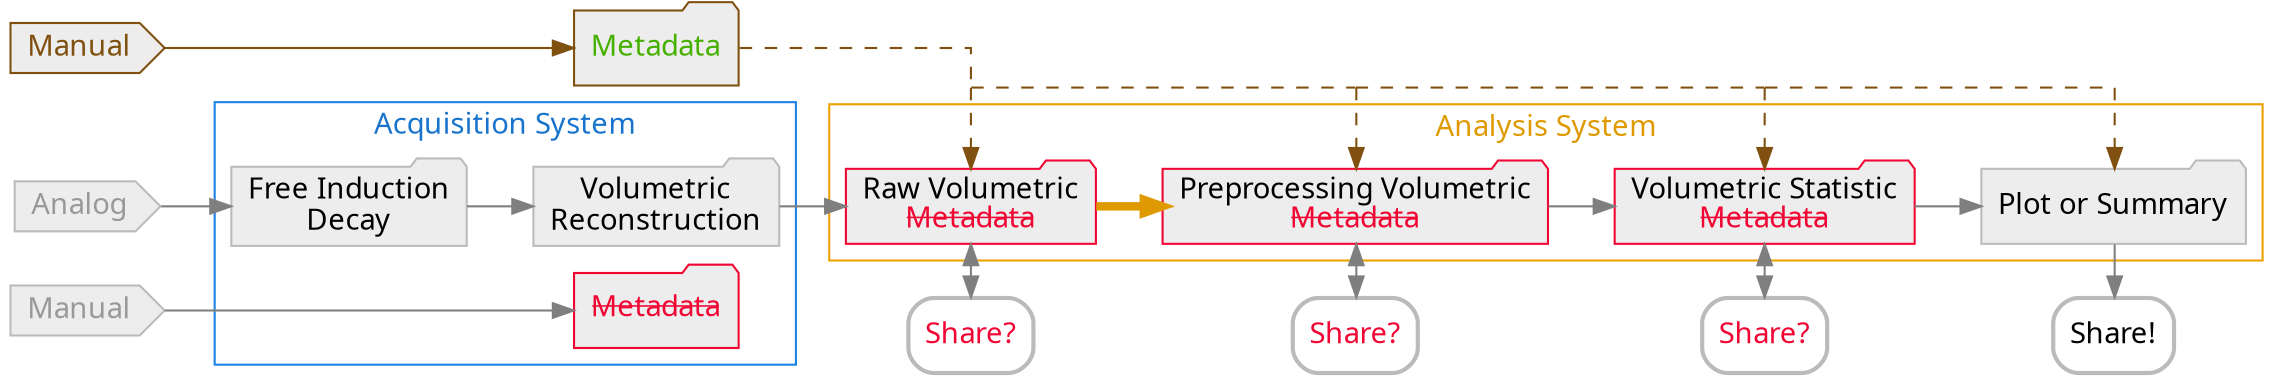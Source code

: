 digraph graphname {
    newrank = true;
    size="26,12";
    rankdir="LR";
    graph [splines=ortho, fontname="sans", pad="0.07", nodesep="0.175", ranksep="0.45"];
    node [fontname = "sans", style=filled];
    edge [fontname = "sans", color=gray50];
    d_[label=<<FONT COLOR="#F00533">Share?</FONT>>, style="bold, rounded", color="#BBBBBB", shape="box"];
    e_[label=<<FONT COLOR="#F00533">Share?</FONT>>, style="bold, rounded", color="#BBBBBB", shape="box"];
    f_[label=<<FONT COLOR="#F00533">Share?</FONT>>, style="bold, rounded", color="#BBBBBB", shape="box"];
    g_[label="Share!", style="bold, rounded", color="#BBBBBB", shape="box"];
    a[label="Analog  ", shape=cds, color="#BBBBBB", fillcolor=grey93, fontcolor="#999998"];
    b[label="Free Induction\nDecay", shape=folder, color="#BBBBBB", fillcolor=grey93];
    c[label="Volumetric\nReconstruction", shape=folder, color="#BBBBBB", fillcolor=grey93];
    d[label=<Raw Volumetric<BR/><FONT COLOR="#F00533"><s>Metadata</s></FONT>>, shape=folder, color="#F00533", fillcolor=grey93];
    e[label=<Preprocessing Volumetric<BR/><FONT COLOR="#F00533"><s>Metadata</s></FONT>>, shape=folder, color="#F00533", fillcolor=grey93];
    f[label=<Volumetric Statistic<BR/><FONT COLOR="#F00533"><s>Metadata</s></FONT>>, shape=folder, color="#F00533", fillcolor=grey93];
    g[label="Plot or Summary", shape=folder, color="#BBBBBB", fillcolor=grey93];
    m0[label="Manual  ", shape=cds, color="#BBBBBB", fillcolor=grey93, fontcolor="#999998"];
    m1[label=<<FONT COLOR="#F00533"><s>Metadata</s></FONT>>, shape=folder, color="#F00533", fillcolor=grey93];
    m_bad[
        label=<<FONT COLOR="#45B000">Metadata</FONT>>,
        shape=folder, color="#805010", fillcolor=grey93,
        ];
    m0_bad[label="Manual  ", shape=cds, color="#805010", fillcolor=grey93, fontcolor="#805010"];
    d_branch[label = "d_branch", style = invis, shape=point, width=.0]
    e_branch[label = "e_branch", style = invis, shape=point, width=.0]
    f_branch[label = "f_branch", style = invis, shape=point, width=.0]
    g_branch[label = "g_branch", style = invis, shape=point, width=.0]
    
    m0 -> m1 ;
    m0_bad -> m_bad[color="#805010"];
    m_bad:e -> d_branch[color="#805010", arrowhead=none, style=dashed];
    d_branch -> d:n[color="#805010", style=dashed];
    d_branch -> e_branch[color="#805010", arrowhead=none, style=dashed];
    e_branch -> e:n[color="#805010", style=dashed];
    e_branch -> f_branch[color="#805010", arrowhead=none, style=dashed];
    f_branch -> f:n[color="#805010", style=dashed];
    f_branch -> g_branch[color="#805010", arrowhead=none, style=dashed];
    g_branch -> g:n[color="#805010", style=dashed];
    a -> b ;
    subgraph cluster1 {
        b -> c ;
        m1;
        label = "Acquisition System";
        fontcolor = "#1873cc";
        color = "#1b81e5";
    }
    c -> d:w ;
    subgraph cluster2 {
        d -> e [arrowsize=0.9, penwidth=4, color="#DE9A00"];
        e -> f ;
        f -> g ;
        label = "Analysis System";
        fontcolor = "#DE9A00";
        color = "#EDA000";
    }
    d -> d_ [dir=both, minlen=2];
    e -> e_ [dir=both, minlen=2];
    f -> f_ [dir=both, minlen=2];
    g -> g_ [minlen=2];
    {rank=same; a; m0; m0_bad}
    {rank=same; c; m1; m_bad}
    {rank=same; d; d_; d_branch}
    {rank=same; e; e_; e_branch}
    {rank=same; f; f_; f_branch}
    {rank=same; g; g_; g_branch}
}
